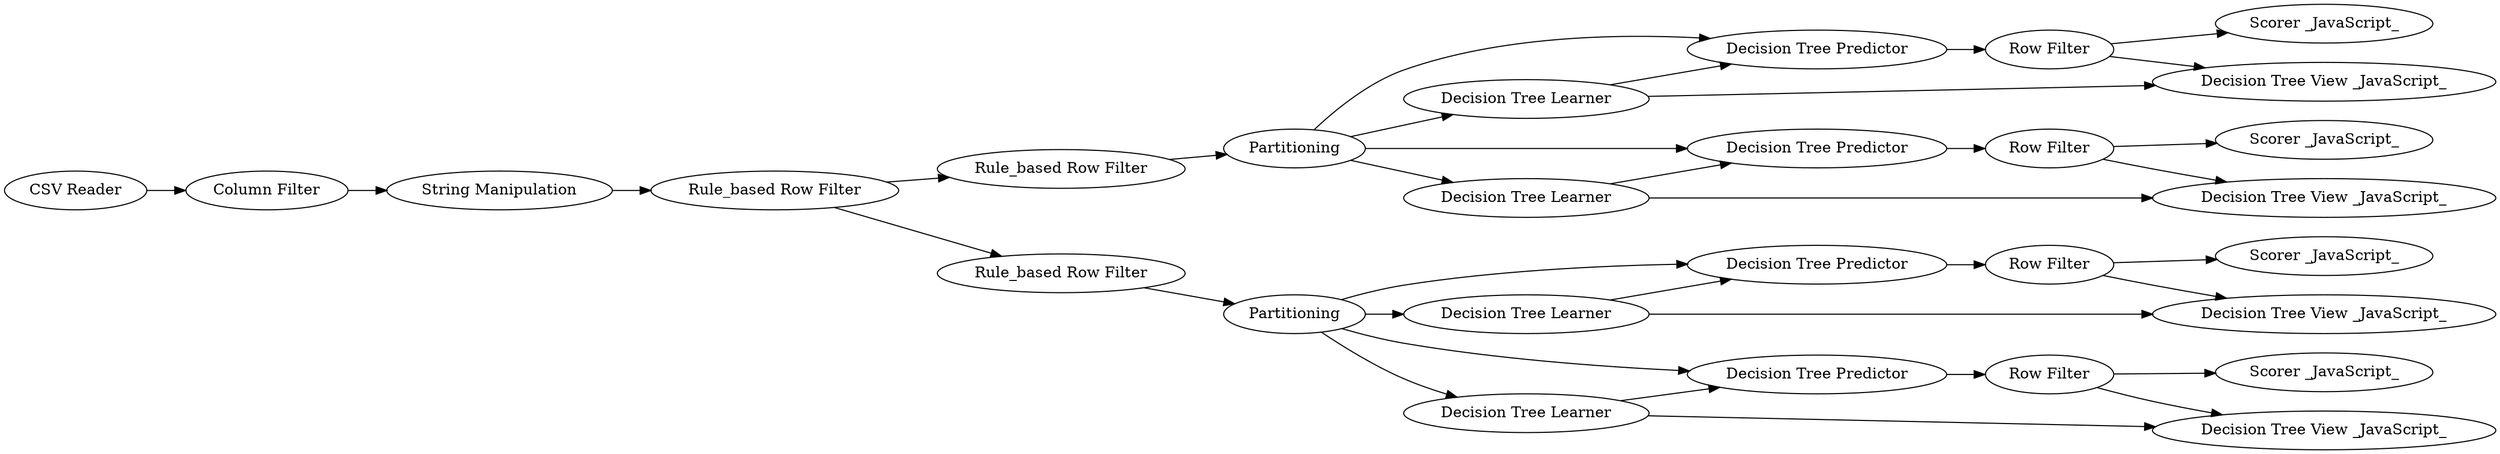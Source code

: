 digraph {
	2 [label=Partitioning]
	3 [label="Decision Tree Learner"]
	4 [label="Decision Tree Predictor"]
	9 [label="Column Filter"]
	27 [label="String Manipulation"]
	29 [label="Rule_based Row Filter"]
	37 [label="Scorer _JavaScript_"]
	38 [label="CSV Reader"]
	39 [label="Row Filter"]
	41 [label="Decision Tree View _JavaScript_"]
	42 [label="Decision Tree Predictor"]
	43 [label="Scorer _JavaScript_"]
	44 [label="Row Filter"]
	45 [label="Decision Tree Learner"]
	46 [label="Rule_based Row Filter"]
	47 [label="Rule_based Row Filter"]
	48 [label="Decision Tree Predictor"]
	49 [label="Scorer _JavaScript_"]
	50 [label="Row Filter"]
	51 [label="Scorer _JavaScript_"]
	52 [label="Decision Tree Predictor"]
	53 [label="Decision Tree Learner"]
	54 [label="Row Filter"]
	55 [label=Partitioning]
	56 [label="Decision Tree Learner"]
	57 [label="Decision Tree View _JavaScript_"]
	58 [label="Decision Tree View _JavaScript_"]
	59 [label="Decision Tree View _JavaScript_"]
	2 -> 3
	2 -> 4
	2 -> 45
	2 -> 42
	3 -> 4
	3 -> 41
	4 -> 39
	9 -> 27
	27 -> 29
	29 -> 46
	29 -> 47
	38 -> 9
	39 -> 37
	39 -> 41
	42 -> 44
	44 -> 43
	44 -> 57
	45 -> 42
	45 -> 57
	46 -> 2
	47 -> 55
	48 -> 50
	50 -> 49
	50 -> 58
	52 -> 54
	53 -> 52
	53 -> 59
	54 -> 51
	54 -> 59
	55 -> 56
	55 -> 48
	55 -> 52
	55 -> 53
	56 -> 48
	56 -> 58
	rankdir=LR
}
